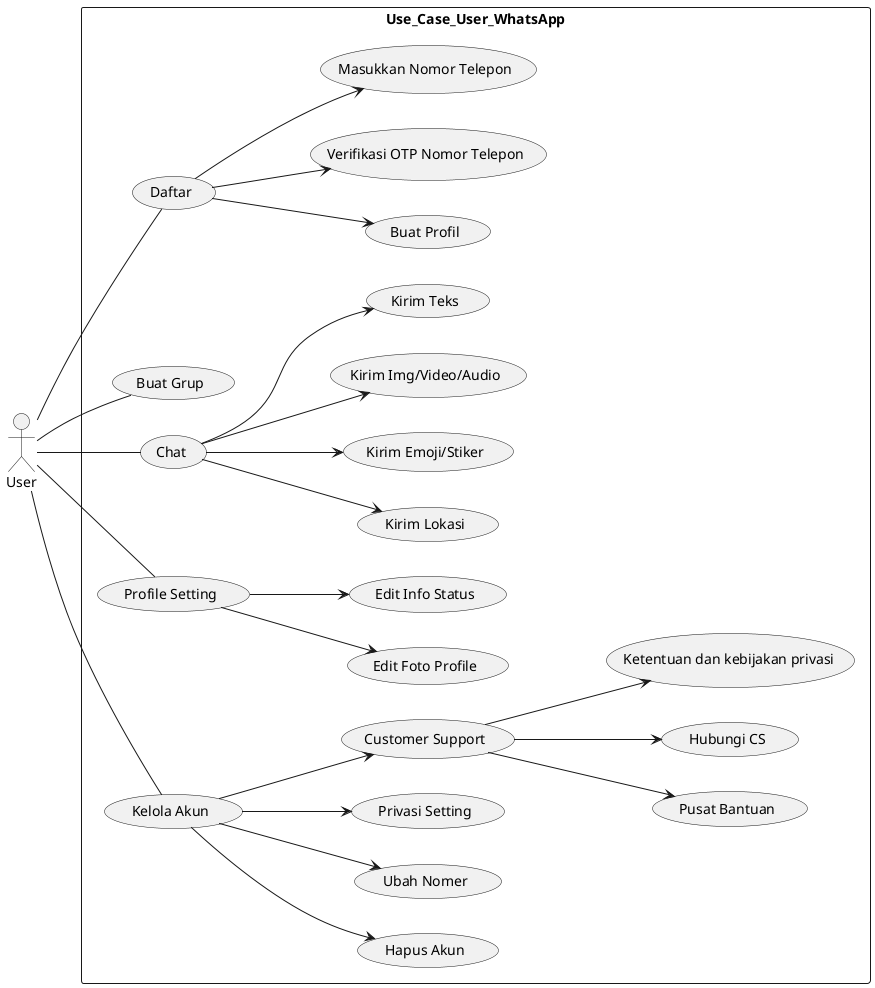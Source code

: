 @startuml
left to right direction
actor User as U


rectangle Use_Case_User_WhatsApp {
  U -- (Daftar) 
  U -- (Buat Grup)
  U -- (Chat)
  U -- (Profile Setting)
  U -- (Kelola Akun)



 (Daftar) --> (Buat Profil)
  (Daftar) --> (Verifikasi OTP Nomor Telepon)
  (Daftar) --> (Masukkan Nomor Telepon)

  (Chat) --> (Kirim Lokasi)
  (Chat) --> (Kirim Emoji/Stiker)
  (Chat) --> (Kirim Img/Video/Audio)
  (Chat) --> (Kirim Teks)
  
  (Profile Setting) --> (Edit Foto Profile)
  (Profile Setting) --> (Edit Info Status)
  
  (Kelola Akun) --> (Hapus Akun)
  (Kelola Akun) --> (Ubah Nomer)
  (Kelola Akun) --> (Privasi Setting)
  (Kelola Akun) --> (Customer Support)

(Customer Support) --> (Pusat Bantuan)
(Customer Support) --> (Hubungi CS)
(Customer Support) --> (Ketentuan dan kebijakan privasi)


}

@enduml